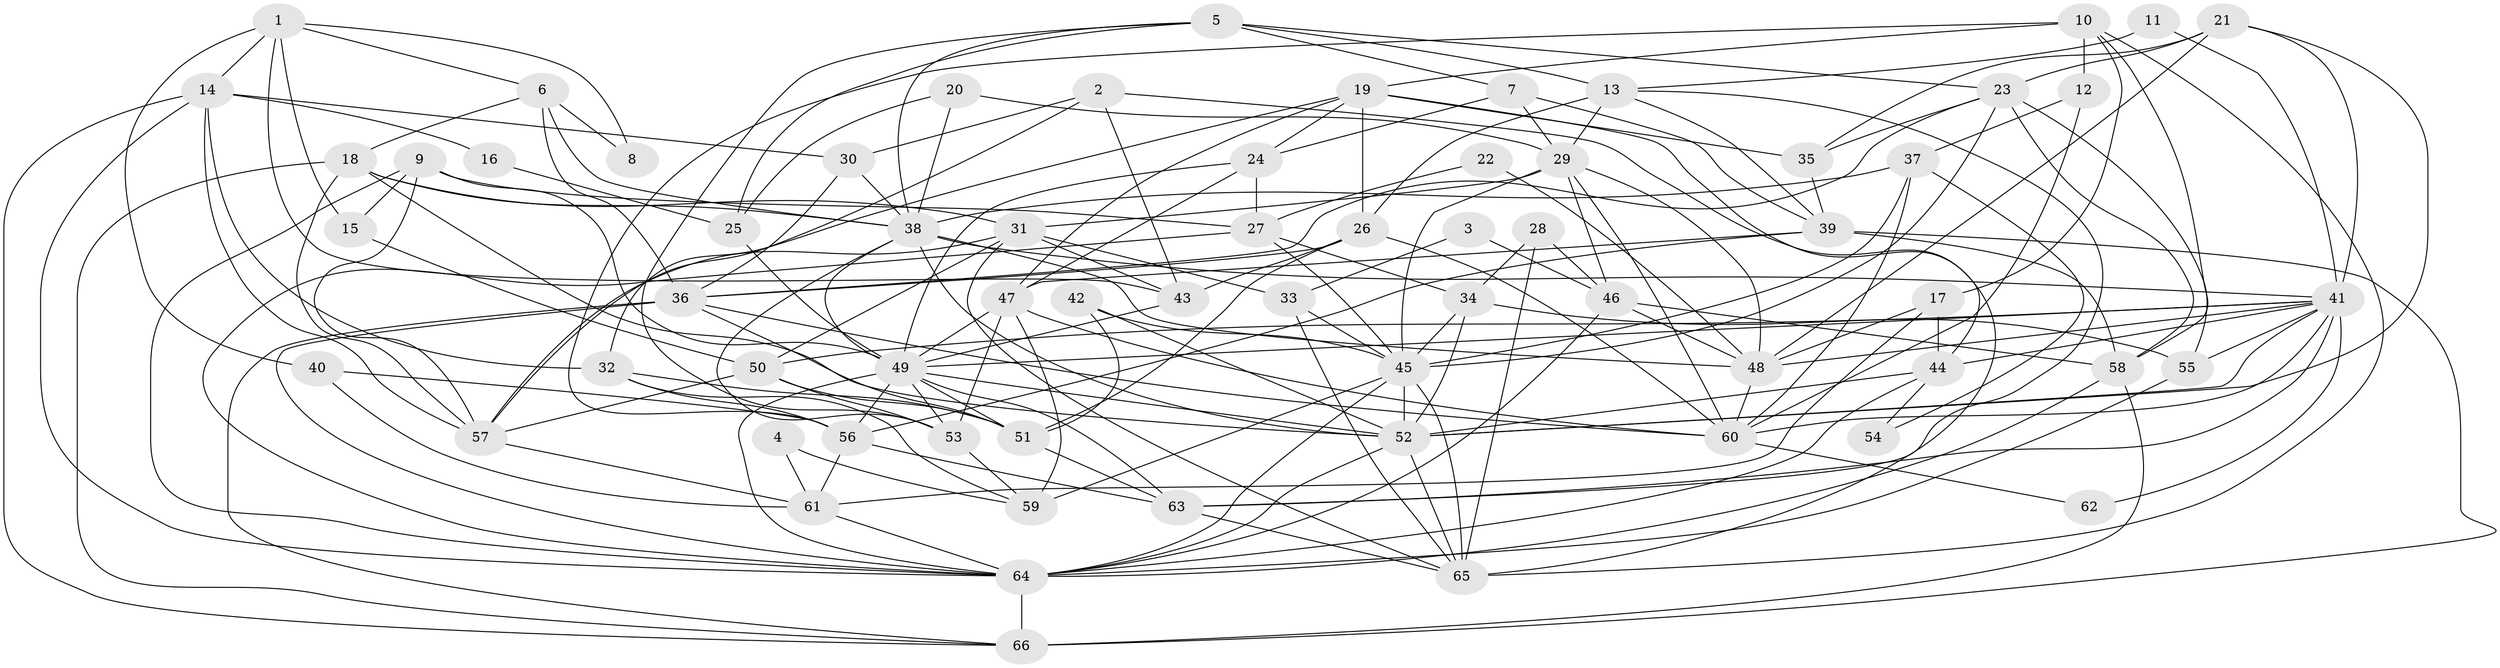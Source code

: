 // original degree distribution, {3: 0.24242424242424243, 2: 0.1590909090909091, 4: 0.25, 5: 0.19696969696969696, 8: 0.015151515151515152, 6: 0.10606060606060606, 7: 0.030303030303030304}
// Generated by graph-tools (version 1.1) at 2025/50/03/09/25 03:50:06]
// undirected, 66 vertices, 188 edges
graph export_dot {
graph [start="1"]
  node [color=gray90,style=filled];
  1;
  2;
  3;
  4;
  5;
  6;
  7;
  8;
  9;
  10;
  11;
  12;
  13;
  14;
  15;
  16;
  17;
  18;
  19;
  20;
  21;
  22;
  23;
  24;
  25;
  26;
  27;
  28;
  29;
  30;
  31;
  32;
  33;
  34;
  35;
  36;
  37;
  38;
  39;
  40;
  41;
  42;
  43;
  44;
  45;
  46;
  47;
  48;
  49;
  50;
  51;
  52;
  53;
  54;
  55;
  56;
  57;
  58;
  59;
  60;
  61;
  62;
  63;
  64;
  65;
  66;
  1 -- 6 [weight=1.0];
  1 -- 8 [weight=1.0];
  1 -- 14 [weight=1.0];
  1 -- 15 [weight=1.0];
  1 -- 40 [weight=1.0];
  1 -- 43 [weight=1.0];
  2 -- 30 [weight=1.0];
  2 -- 43 [weight=1.0];
  2 -- 57 [weight=1.0];
  2 -- 65 [weight=1.0];
  3 -- 33 [weight=1.0];
  3 -- 46 [weight=1.0];
  4 -- 59 [weight=1.0];
  4 -- 61 [weight=1.0];
  5 -- 7 [weight=1.0];
  5 -- 13 [weight=1.0];
  5 -- 23 [weight=1.0];
  5 -- 25 [weight=1.0];
  5 -- 38 [weight=1.0];
  5 -- 53 [weight=1.0];
  6 -- 8 [weight=1.0];
  6 -- 18 [weight=1.0];
  6 -- 36 [weight=1.0];
  6 -- 38 [weight=1.0];
  7 -- 24 [weight=1.0];
  7 -- 29 [weight=1.0];
  7 -- 39 [weight=1.0];
  9 -- 15 [weight=1.0];
  9 -- 27 [weight=1.0];
  9 -- 49 [weight=1.0];
  9 -- 57 [weight=1.0];
  9 -- 64 [weight=1.0];
  10 -- 12 [weight=1.0];
  10 -- 17 [weight=1.0];
  10 -- 19 [weight=1.0];
  10 -- 56 [weight=1.0];
  10 -- 58 [weight=1.0];
  10 -- 65 [weight=1.0];
  11 -- 13 [weight=1.0];
  11 -- 41 [weight=1.0];
  12 -- 37 [weight=1.0];
  12 -- 60 [weight=1.0];
  13 -- 26 [weight=1.0];
  13 -- 29 [weight=1.0];
  13 -- 39 [weight=1.0];
  13 -- 63 [weight=1.0];
  14 -- 16 [weight=1.0];
  14 -- 30 [weight=1.0];
  14 -- 32 [weight=1.0];
  14 -- 57 [weight=1.0];
  14 -- 64 [weight=1.0];
  14 -- 66 [weight=1.0];
  15 -- 50 [weight=1.0];
  16 -- 25 [weight=1.0];
  17 -- 44 [weight=1.0];
  17 -- 48 [weight=1.0];
  17 -- 61 [weight=1.0];
  18 -- 31 [weight=1.0];
  18 -- 38 [weight=1.0];
  18 -- 52 [weight=1.0];
  18 -- 57 [weight=1.0];
  18 -- 66 [weight=1.0];
  19 -- 24 [weight=1.0];
  19 -- 26 [weight=1.0];
  19 -- 32 [weight=1.0];
  19 -- 35 [weight=1.0];
  19 -- 44 [weight=1.0];
  19 -- 47 [weight=1.0];
  20 -- 25 [weight=1.0];
  20 -- 29 [weight=1.0];
  20 -- 38 [weight=1.0];
  21 -- 23 [weight=1.0];
  21 -- 35 [weight=1.0];
  21 -- 41 [weight=1.0];
  21 -- 48 [weight=1.0];
  21 -- 52 [weight=1.0];
  22 -- 27 [weight=1.0];
  22 -- 48 [weight=1.0];
  23 -- 35 [weight=1.0];
  23 -- 36 [weight=1.0];
  23 -- 45 [weight=2.0];
  23 -- 55 [weight=1.0];
  23 -- 58 [weight=1.0];
  24 -- 27 [weight=1.0];
  24 -- 47 [weight=1.0];
  24 -- 49 [weight=1.0];
  25 -- 49 [weight=2.0];
  26 -- 36 [weight=1.0];
  26 -- 43 [weight=1.0];
  26 -- 51 [weight=1.0];
  26 -- 60 [weight=1.0];
  27 -- 34 [weight=1.0];
  27 -- 45 [weight=1.0];
  27 -- 64 [weight=1.0];
  28 -- 34 [weight=1.0];
  28 -- 46 [weight=1.0];
  28 -- 65 [weight=1.0];
  29 -- 31 [weight=1.0];
  29 -- 45 [weight=1.0];
  29 -- 46 [weight=1.0];
  29 -- 48 [weight=1.0];
  29 -- 60 [weight=1.0];
  30 -- 36 [weight=1.0];
  30 -- 38 [weight=1.0];
  31 -- 33 [weight=1.0];
  31 -- 43 [weight=1.0];
  31 -- 50 [weight=1.0];
  31 -- 57 [weight=1.0];
  31 -- 65 [weight=1.0];
  32 -- 51 [weight=1.0];
  32 -- 56 [weight=1.0];
  32 -- 59 [weight=1.0];
  33 -- 45 [weight=1.0];
  33 -- 65 [weight=1.0];
  34 -- 45 [weight=1.0];
  34 -- 52 [weight=1.0];
  34 -- 55 [weight=1.0];
  35 -- 39 [weight=1.0];
  36 -- 51 [weight=1.0];
  36 -- 60 [weight=1.0];
  36 -- 64 [weight=1.0];
  36 -- 66 [weight=1.0];
  37 -- 38 [weight=1.0];
  37 -- 45 [weight=1.0];
  37 -- 54 [weight=1.0];
  37 -- 60 [weight=1.0];
  38 -- 41 [weight=1.0];
  38 -- 48 [weight=1.0];
  38 -- 49 [weight=1.0];
  38 -- 52 [weight=1.0];
  38 -- 53 [weight=1.0];
  39 -- 47 [weight=1.0];
  39 -- 56 [weight=1.0];
  39 -- 58 [weight=1.0];
  39 -- 66 [weight=2.0];
  40 -- 56 [weight=1.0];
  40 -- 61 [weight=1.0];
  41 -- 44 [weight=1.0];
  41 -- 48 [weight=1.0];
  41 -- 49 [weight=1.0];
  41 -- 50 [weight=1.0];
  41 -- 52 [weight=1.0];
  41 -- 55 [weight=1.0];
  41 -- 60 [weight=1.0];
  41 -- 62 [weight=1.0];
  41 -- 63 [weight=1.0];
  42 -- 45 [weight=1.0];
  42 -- 51 [weight=1.0];
  42 -- 52 [weight=1.0];
  43 -- 49 [weight=1.0];
  44 -- 52 [weight=1.0];
  44 -- 54 [weight=1.0];
  44 -- 64 [weight=1.0];
  45 -- 52 [weight=1.0];
  45 -- 59 [weight=2.0];
  45 -- 64 [weight=1.0];
  45 -- 65 [weight=1.0];
  46 -- 48 [weight=1.0];
  46 -- 58 [weight=1.0];
  46 -- 64 [weight=1.0];
  47 -- 49 [weight=1.0];
  47 -- 53 [weight=1.0];
  47 -- 59 [weight=1.0];
  47 -- 60 [weight=1.0];
  48 -- 60 [weight=1.0];
  49 -- 51 [weight=1.0];
  49 -- 52 [weight=1.0];
  49 -- 53 [weight=1.0];
  49 -- 56 [weight=1.0];
  49 -- 63 [weight=1.0];
  49 -- 64 [weight=1.0];
  50 -- 51 [weight=1.0];
  50 -- 53 [weight=1.0];
  50 -- 57 [weight=1.0];
  51 -- 63 [weight=1.0];
  52 -- 64 [weight=1.0];
  52 -- 65 [weight=1.0];
  53 -- 59 [weight=1.0];
  55 -- 64 [weight=1.0];
  56 -- 61 [weight=1.0];
  56 -- 63 [weight=1.0];
  57 -- 61 [weight=1.0];
  58 -- 64 [weight=1.0];
  58 -- 66 [weight=1.0];
  60 -- 62 [weight=1.0];
  61 -- 64 [weight=1.0];
  63 -- 65 [weight=1.0];
  64 -- 66 [weight=1.0];
}

